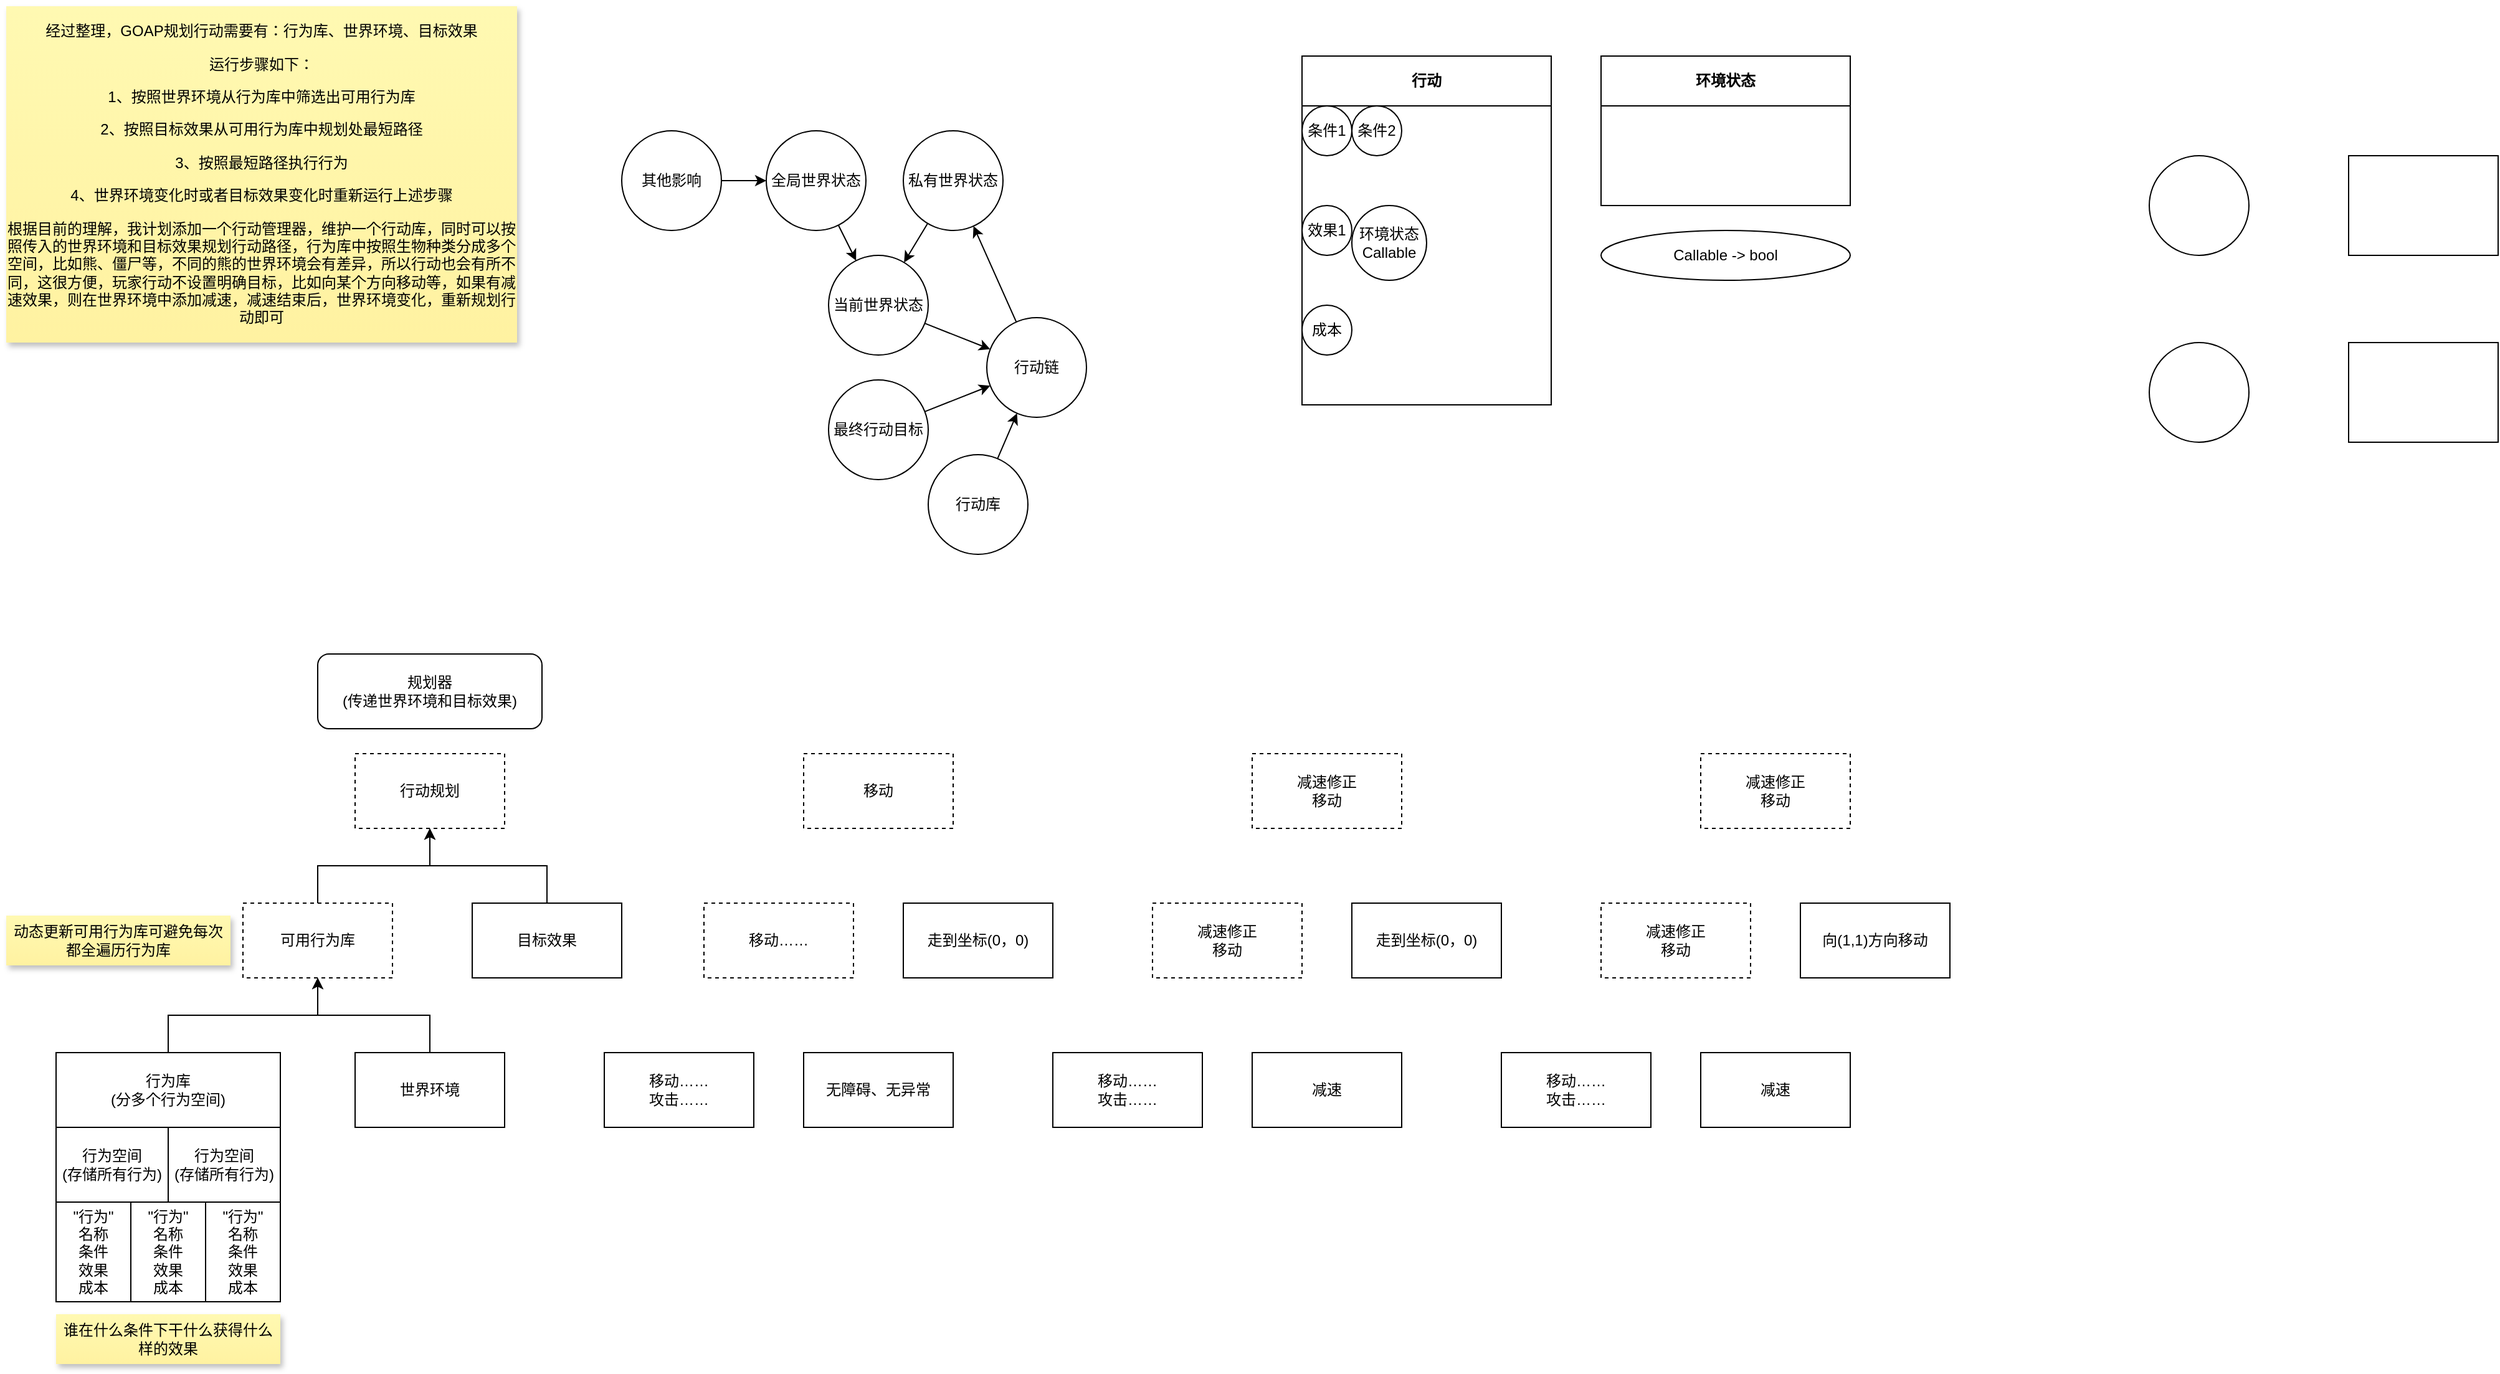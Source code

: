 <mxfile version="26.0.3">
  <diagram name="第 1 页" id="ztpbzlv1TndeiAizWeVI">
    <mxGraphModel dx="1072" dy="653" grid="1" gridSize="10" guides="1" tooltips="1" connect="1" arrows="1" fold="1" page="1" pageScale="1" pageWidth="827" pageHeight="1169" math="0" shadow="0">
      <root>
        <mxCell id="0" />
        <mxCell id="1" parent="0" />
        <mxCell id="7N8fJA937FwxK6IIyWdn-8" style="edgeStyle=orthogonalEdgeStyle;rounded=0;orthogonalLoop=1;jettySize=auto;html=1;exitX=0.5;exitY=0;exitDx=0;exitDy=0;entryX=0.5;entryY=1;entryDx=0;entryDy=0;" parent="1" source="4GTQo5QM6bafJJ9mTJLX-1" target="7N8fJA937FwxK6IIyWdn-5" edge="1">
          <mxGeometry relative="1" as="geometry" />
        </mxCell>
        <mxCell id="4GTQo5QM6bafJJ9mTJLX-1" value="行为库&lt;br&gt;(分多个行为空间)" style="rounded=0;whiteSpace=wrap;html=1;" parent="1" vertex="1">
          <mxGeometry x="80" y="880" width="180" height="60" as="geometry" />
        </mxCell>
        <mxCell id="4GTQo5QM6bafJJ9mTJLX-2" value="&quot;行为&quot;&lt;br&gt;名称&lt;br&gt;条件&lt;br&gt;效果&lt;br&gt;成本" style="rounded=0;whiteSpace=wrap;html=1;" parent="1" vertex="1">
          <mxGeometry x="80" y="1000" width="60" height="80" as="geometry" />
        </mxCell>
        <mxCell id="4GTQo5QM6bafJJ9mTJLX-3" value="规划器&lt;br&gt;&lt;div&gt;(传递世界环境和目标效果)&lt;/div&gt;" style="rounded=1;whiteSpace=wrap;html=1;" parent="1" vertex="1">
          <mxGeometry x="290" y="560" width="180" height="60" as="geometry" />
        </mxCell>
        <mxCell id="4GTQo5QM6bafJJ9mTJLX-4" value="行为空间&lt;div&gt;(存储所有行为)&lt;/div&gt;" style="rounded=0;whiteSpace=wrap;html=1;" parent="1" vertex="1">
          <mxGeometry x="80" y="940" width="90" height="60" as="geometry" />
        </mxCell>
        <mxCell id="4GTQo5QM6bafJJ9mTJLX-5" value="&quot;行为&quot;&lt;br&gt;名称&lt;br&gt;条件&lt;br&gt;效果&lt;br&gt;成本" style="rounded=0;whiteSpace=wrap;html=1;" parent="1" vertex="1">
          <mxGeometry x="140" y="1000" width="60" height="80" as="geometry" />
        </mxCell>
        <mxCell id="4GTQo5QM6bafJJ9mTJLX-6" value="行为空间&lt;div&gt;(存储所有行为)&lt;/div&gt;" style="rounded=0;whiteSpace=wrap;html=1;" parent="1" vertex="1">
          <mxGeometry x="170" y="940" width="90" height="60" as="geometry" />
        </mxCell>
        <mxCell id="4GTQo5QM6bafJJ9mTJLX-7" value="&quot;行为&quot;&lt;br&gt;名称&lt;br&gt;条件&lt;br&gt;效果&lt;br&gt;成本" style="rounded=0;whiteSpace=wrap;html=1;" parent="1" vertex="1">
          <mxGeometry x="200" y="1000" width="60" height="80" as="geometry" />
        </mxCell>
        <mxCell id="7N8fJA937FwxK6IIyWdn-3" value="谁在什么条件下干什么获得什么样的效果" style="shape=note;whiteSpace=wrap;html=1;backgroundOutline=1;fontColor=#000000;darkOpacity=0.05;fillColor=#FFF9B2;strokeColor=none;fillStyle=solid;direction=west;gradientDirection=north;gradientColor=#FFF2A1;shadow=1;size=0;pointerEvents=1;" parent="1" vertex="1">
          <mxGeometry x="80" y="1090" width="180" height="40" as="geometry" />
        </mxCell>
        <mxCell id="7N8fJA937FwxK6IIyWdn-10" style="edgeStyle=orthogonalEdgeStyle;rounded=0;orthogonalLoop=1;jettySize=auto;html=1;exitX=0.5;exitY=0;exitDx=0;exitDy=0;entryX=0.5;entryY=1;entryDx=0;entryDy=0;" parent="1" source="7N8fJA937FwxK6IIyWdn-4" target="7N8fJA937FwxK6IIyWdn-5" edge="1">
          <mxGeometry relative="1" as="geometry" />
        </mxCell>
        <mxCell id="7N8fJA937FwxK6IIyWdn-4" value="世界环境" style="whiteSpace=wrap;html=1;" parent="1" vertex="1">
          <mxGeometry x="320" y="880" width="120" height="60" as="geometry" />
        </mxCell>
        <mxCell id="7N8fJA937FwxK6IIyWdn-12" style="edgeStyle=orthogonalEdgeStyle;rounded=0;orthogonalLoop=1;jettySize=auto;html=1;exitX=0.5;exitY=0;exitDx=0;exitDy=0;entryX=0.5;entryY=1;entryDx=0;entryDy=0;" parent="1" source="7N8fJA937FwxK6IIyWdn-5" target="7N8fJA937FwxK6IIyWdn-7" edge="1">
          <mxGeometry relative="1" as="geometry" />
        </mxCell>
        <mxCell id="7N8fJA937FwxK6IIyWdn-5" value="可用行为库" style="whiteSpace=wrap;html=1;dashed=1;" parent="1" vertex="1">
          <mxGeometry x="230" y="760" width="120" height="60" as="geometry" />
        </mxCell>
        <mxCell id="7N8fJA937FwxK6IIyWdn-11" style="edgeStyle=orthogonalEdgeStyle;rounded=0;orthogonalLoop=1;jettySize=auto;html=1;exitX=0.5;exitY=0;exitDx=0;exitDy=0;entryX=0.5;entryY=1;entryDx=0;entryDy=0;" parent="1" source="7N8fJA937FwxK6IIyWdn-6" target="7N8fJA937FwxK6IIyWdn-7" edge="1">
          <mxGeometry relative="1" as="geometry" />
        </mxCell>
        <mxCell id="7N8fJA937FwxK6IIyWdn-6" value="目标效果" style="whiteSpace=wrap;html=1;" parent="1" vertex="1">
          <mxGeometry x="414" y="760" width="120" height="60" as="geometry" />
        </mxCell>
        <mxCell id="7N8fJA937FwxK6IIyWdn-7" value="行动规划" style="whiteSpace=wrap;html=1;dashed=1;" parent="1" vertex="1">
          <mxGeometry x="320" y="640" width="120" height="60" as="geometry" />
        </mxCell>
        <mxCell id="7N8fJA937FwxK6IIyWdn-13" value="动态更新可用行为库可避免每次都全遍历行为库" style="shape=note;whiteSpace=wrap;html=1;backgroundOutline=1;fontColor=#000000;darkOpacity=0.05;fillColor=#FFF9B2;strokeColor=none;fillStyle=solid;direction=west;gradientDirection=north;gradientColor=#FFF2A1;shadow=1;size=0;pointerEvents=1;" parent="1" vertex="1">
          <mxGeometry x="40" y="770" width="180" height="40" as="geometry" />
        </mxCell>
        <mxCell id="7N8fJA937FwxK6IIyWdn-14" value="移动" style="whiteSpace=wrap;html=1;dashed=1;" parent="1" vertex="1">
          <mxGeometry x="680" y="640" width="120" height="60" as="geometry" />
        </mxCell>
        <mxCell id="7N8fJA937FwxK6IIyWdn-15" value="移动……" style="whiteSpace=wrap;html=1;dashed=1;" parent="1" vertex="1">
          <mxGeometry x="600" y="760" width="120" height="60" as="geometry" />
        </mxCell>
        <mxCell id="7N8fJA937FwxK6IIyWdn-16" value="走到坐标(0，0)" style="whiteSpace=wrap;html=1;" parent="1" vertex="1">
          <mxGeometry x="760" y="760" width="120" height="60" as="geometry" />
        </mxCell>
        <mxCell id="7N8fJA937FwxK6IIyWdn-17" value="无障碍、无异常" style="whiteSpace=wrap;html=1;" parent="1" vertex="1">
          <mxGeometry x="680" y="880" width="120" height="60" as="geometry" />
        </mxCell>
        <mxCell id="7N8fJA937FwxK6IIyWdn-18" value="移动……&lt;br&gt;攻击……" style="whiteSpace=wrap;html=1;" parent="1" vertex="1">
          <mxGeometry x="520" y="880" width="120" height="60" as="geometry" />
        </mxCell>
        <mxCell id="7N8fJA937FwxK6IIyWdn-19" value="减速修正&lt;br&gt;移动" style="whiteSpace=wrap;html=1;dashed=1;" parent="1" vertex="1">
          <mxGeometry x="1040" y="640" width="120" height="60" as="geometry" />
        </mxCell>
        <mxCell id="7N8fJA937FwxK6IIyWdn-20" value="减速修正&lt;br&gt;移动" style="whiteSpace=wrap;html=1;dashed=1;" parent="1" vertex="1">
          <mxGeometry x="960" y="760" width="120" height="60" as="geometry" />
        </mxCell>
        <mxCell id="7N8fJA937FwxK6IIyWdn-21" value="走到坐标(0，0)" style="whiteSpace=wrap;html=1;" parent="1" vertex="1">
          <mxGeometry x="1120" y="760" width="120" height="60" as="geometry" />
        </mxCell>
        <mxCell id="7N8fJA937FwxK6IIyWdn-22" value="减速" style="whiteSpace=wrap;html=1;" parent="1" vertex="1">
          <mxGeometry x="1040" y="880" width="120" height="60" as="geometry" />
        </mxCell>
        <mxCell id="7N8fJA937FwxK6IIyWdn-23" value="移动……&lt;br&gt;攻击……" style="whiteSpace=wrap;html=1;" parent="1" vertex="1">
          <mxGeometry x="880" y="880" width="120" height="60" as="geometry" />
        </mxCell>
        <mxCell id="7N8fJA937FwxK6IIyWdn-25" value="&lt;p data-pm-slice=&quot;1 1 []&quot;&gt;经过整理，GOAP规划行动需要有：行为库、世界环境、目标效果&lt;/p&gt;&lt;p&gt;运行步骤如下：&lt;/p&gt;&lt;p&gt;1、按照世界环境从行为库中筛选出可用行为库&lt;/p&gt;&lt;p&gt;2、按照目标效果从可用行为库中规划处最短路径&lt;/p&gt;&lt;p&gt;3、按照最短路径执行行为&lt;/p&gt;&lt;p&gt;4、世界环境变化时或者目标效果变化时重新运行上述步骤&lt;/p&gt;&lt;p&gt;根据目前的理解，我计划添加一个行动管理器，维护一个行动库，同时可以按照传入的世界环境和目标效果规划行动路径，行为库中按照生物种类分成多个空间，比如熊、僵尸等，不同的熊的世界环境会有差异，所以行动也会有所不同，这很方便，玩家行动不设置明确目标，比如向某个方向移动等，如果有减速效果，则在世界环境中添加减速，减速结束后，世界环境变化，重新规划行动即可&lt;/p&gt;" style="shape=note;whiteSpace=wrap;html=1;backgroundOutline=1;fontColor=#000000;darkOpacity=0.05;fillColor=#FFF9B2;strokeColor=none;fillStyle=solid;direction=west;gradientDirection=north;gradientColor=#FFF2A1;shadow=1;size=0;pointerEvents=1;" parent="1" vertex="1">
          <mxGeometry x="40" y="40" width="410" height="270" as="geometry" />
        </mxCell>
        <mxCell id="7N8fJA937FwxK6IIyWdn-26" value="减速修正&lt;br&gt;移动" style="whiteSpace=wrap;html=1;dashed=1;" parent="1" vertex="1">
          <mxGeometry x="1400" y="640" width="120" height="60" as="geometry" />
        </mxCell>
        <mxCell id="7N8fJA937FwxK6IIyWdn-27" value="减速修正&lt;br&gt;移动" style="whiteSpace=wrap;html=1;dashed=1;" parent="1" vertex="1">
          <mxGeometry x="1320" y="760" width="120" height="60" as="geometry" />
        </mxCell>
        <mxCell id="7N8fJA937FwxK6IIyWdn-28" value="向(1,1)方向移动" style="whiteSpace=wrap;html=1;" parent="1" vertex="1">
          <mxGeometry x="1480" y="760" width="120" height="60" as="geometry" />
        </mxCell>
        <mxCell id="7N8fJA937FwxK6IIyWdn-29" value="减速" style="whiteSpace=wrap;html=1;" parent="1" vertex="1">
          <mxGeometry x="1400" y="880" width="120" height="60" as="geometry" />
        </mxCell>
        <mxCell id="7N8fJA937FwxK6IIyWdn-30" value="移动……&lt;br&gt;攻击……" style="whiteSpace=wrap;html=1;" parent="1" vertex="1">
          <mxGeometry x="1240" y="880" width="120" height="60" as="geometry" />
        </mxCell>
        <mxCell id="7N8fJA937FwxK6IIyWdn-38" value="全局世界状态" style="ellipse;whiteSpace=wrap;html=1;" parent="1" vertex="1">
          <mxGeometry x="650" y="140" width="80" height="80" as="geometry" />
        </mxCell>
        <mxCell id="7N8fJA937FwxK6IIyWdn-39" value="私有世界状态" style="ellipse;whiteSpace=wrap;html=1;" parent="1" vertex="1">
          <mxGeometry x="760" y="140" width="80" height="80" as="geometry" />
        </mxCell>
        <mxCell id="7N8fJA937FwxK6IIyWdn-40" value="当前世界状态" style="ellipse;whiteSpace=wrap;html=1;" parent="1" vertex="1">
          <mxGeometry x="700" y="240" width="80" height="80" as="geometry" />
        </mxCell>
        <mxCell id="7N8fJA937FwxK6IIyWdn-42" value="" style="edgeStyle=none;orthogonalLoop=1;jettySize=auto;html=1;rounded=0;" parent="1" source="7N8fJA937FwxK6IIyWdn-38" target="7N8fJA937FwxK6IIyWdn-40" edge="1">
          <mxGeometry width="80" relative="1" as="geometry">
            <mxPoint x="970" y="240" as="sourcePoint" />
            <mxPoint x="1050" y="240" as="targetPoint" />
            <Array as="points" />
          </mxGeometry>
        </mxCell>
        <mxCell id="7N8fJA937FwxK6IIyWdn-43" value="" style="edgeStyle=none;orthogonalLoop=1;jettySize=auto;html=1;rounded=0;" parent="1" source="7N8fJA937FwxK6IIyWdn-39" target="7N8fJA937FwxK6IIyWdn-40" edge="1">
          <mxGeometry width="80" relative="1" as="geometry">
            <mxPoint x="890" y="230" as="sourcePoint" />
            <mxPoint x="970" y="230" as="targetPoint" />
            <Array as="points" />
          </mxGeometry>
        </mxCell>
        <mxCell id="7N8fJA937FwxK6IIyWdn-45" value="其他影响" style="ellipse;whiteSpace=wrap;html=1;" parent="1" vertex="1">
          <mxGeometry x="534" y="140" width="80" height="80" as="geometry" />
        </mxCell>
        <mxCell id="7N8fJA937FwxK6IIyWdn-46" value="" style="edgeStyle=none;orthogonalLoop=1;jettySize=auto;html=1;rounded=0;" parent="1" source="7N8fJA937FwxK6IIyWdn-45" target="7N8fJA937FwxK6IIyWdn-38" edge="1">
          <mxGeometry width="80" relative="1" as="geometry">
            <mxPoint x="650" y="80" as="sourcePoint" />
            <mxPoint x="730" y="80" as="targetPoint" />
            <Array as="points" />
          </mxGeometry>
        </mxCell>
        <mxCell id="7N8fJA937FwxK6IIyWdn-47" value="最终行动目标" style="ellipse;whiteSpace=wrap;html=1;" parent="1" vertex="1">
          <mxGeometry x="700" y="340" width="80" height="80" as="geometry" />
        </mxCell>
        <mxCell id="7N8fJA937FwxK6IIyWdn-49" value="行动链" style="ellipse;whiteSpace=wrap;html=1;" parent="1" vertex="1">
          <mxGeometry x="827" y="290" width="80" height="80" as="geometry" />
        </mxCell>
        <mxCell id="7N8fJA937FwxK6IIyWdn-50" value="" style="edgeStyle=none;orthogonalLoop=1;jettySize=auto;html=1;rounded=0;" parent="1" source="7N8fJA937FwxK6IIyWdn-40" target="7N8fJA937FwxK6IIyWdn-49" edge="1">
          <mxGeometry width="80" relative="1" as="geometry">
            <mxPoint x="910" y="240" as="sourcePoint" />
            <mxPoint x="990" y="240" as="targetPoint" />
            <Array as="points" />
          </mxGeometry>
        </mxCell>
        <mxCell id="7N8fJA937FwxK6IIyWdn-51" value="" style="edgeStyle=none;orthogonalLoop=1;jettySize=auto;html=1;rounded=0;" parent="1" source="7N8fJA937FwxK6IIyWdn-47" target="7N8fJA937FwxK6IIyWdn-49" edge="1">
          <mxGeometry width="80" relative="1" as="geometry">
            <mxPoint x="820" y="390" as="sourcePoint" />
            <mxPoint x="900" y="390" as="targetPoint" />
            <Array as="points" />
          </mxGeometry>
        </mxCell>
        <mxCell id="7N8fJA937FwxK6IIyWdn-52" value="行动库" style="ellipse;whiteSpace=wrap;html=1;" parent="1" vertex="1">
          <mxGeometry x="780" y="400" width="80" height="80" as="geometry" />
        </mxCell>
        <mxCell id="7N8fJA937FwxK6IIyWdn-53" value="" style="edgeStyle=none;orthogonalLoop=1;jettySize=auto;html=1;rounded=0;" parent="1" source="7N8fJA937FwxK6IIyWdn-52" target="7N8fJA937FwxK6IIyWdn-49" edge="1">
          <mxGeometry width="80" relative="1" as="geometry">
            <mxPoint x="960" y="390" as="sourcePoint" />
            <mxPoint x="1040" y="390" as="targetPoint" />
            <Array as="points" />
          </mxGeometry>
        </mxCell>
        <mxCell id="7N8fJA937FwxK6IIyWdn-54" value="" style="edgeStyle=none;orthogonalLoop=1;jettySize=auto;html=1;rounded=0;" parent="1" source="7N8fJA937FwxK6IIyWdn-49" target="7N8fJA937FwxK6IIyWdn-39" edge="1">
          <mxGeometry width="80" relative="1" as="geometry">
            <mxPoint x="900" y="220" as="sourcePoint" />
            <mxPoint x="980" y="220" as="targetPoint" />
            <Array as="points" />
          </mxGeometry>
        </mxCell>
        <mxCell id="OdeeGB7fIttDKXOStnM0-2" value="行动" style="swimlane;whiteSpace=wrap;html=1;startSize=40;" parent="1" vertex="1">
          <mxGeometry x="1080" y="80" width="200" height="280" as="geometry" />
        </mxCell>
        <mxCell id="OdeeGB7fIttDKXOStnM0-4" value="条件1" style="ellipse;whiteSpace=wrap;html=1;" parent="OdeeGB7fIttDKXOStnM0-2" vertex="1">
          <mxGeometry y="40" width="40" height="40" as="geometry" />
        </mxCell>
        <mxCell id="OdeeGB7fIttDKXOStnM0-5" value="效果1" style="ellipse;whiteSpace=wrap;html=1;" parent="OdeeGB7fIttDKXOStnM0-2" vertex="1">
          <mxGeometry y="120" width="40" height="40" as="geometry" />
        </mxCell>
        <mxCell id="OdeeGB7fIttDKXOStnM0-6" value="条件2" style="ellipse;whiteSpace=wrap;html=1;" parent="OdeeGB7fIttDKXOStnM0-2" vertex="1">
          <mxGeometry x="40" y="40" width="40" height="40" as="geometry" />
        </mxCell>
        <mxCell id="OdeeGB7fIttDKXOStnM0-7" value="成本" style="ellipse;whiteSpace=wrap;html=1;" parent="OdeeGB7fIttDKXOStnM0-2" vertex="1">
          <mxGeometry y="200" width="40" height="40" as="geometry" />
        </mxCell>
        <mxCell id="28Hz7f1aDfR1WRUMnI_M-3" value="环境状态&lt;br&gt;Callable" style="ellipse;whiteSpace=wrap;html=1;" parent="OdeeGB7fIttDKXOStnM0-2" vertex="1">
          <mxGeometry x="40" y="120" width="60" height="60" as="geometry" />
        </mxCell>
        <mxCell id="OdeeGB7fIttDKXOStnM0-9" value="环境状态" style="swimlane;whiteSpace=wrap;html=1;startSize=40;" parent="1" vertex="1">
          <mxGeometry x="1320" y="80" width="200" height="120" as="geometry" />
        </mxCell>
        <mxCell id="OdeeGB7fIttDKXOStnM0-12" value="Callable -&amp;gt; bool" style="ellipse;whiteSpace=wrap;html=1;" parent="1" vertex="1">
          <mxGeometry x="1320" y="220" width="200" height="40" as="geometry" />
        </mxCell>
        <mxCell id="SqAkDnnTAmCSsh7GlRVh-1" value="" style="ellipse;whiteSpace=wrap;html=1;" vertex="1" parent="1">
          <mxGeometry x="1760" y="160" width="80" height="80" as="geometry" />
        </mxCell>
        <mxCell id="SqAkDnnTAmCSsh7GlRVh-2" value="" style="rounded=0;whiteSpace=wrap;html=1;" vertex="1" parent="1">
          <mxGeometry x="1920" y="160" width="120" height="80" as="geometry" />
        </mxCell>
        <mxCell id="SqAkDnnTAmCSsh7GlRVh-3" value="" style="ellipse;whiteSpace=wrap;html=1;" vertex="1" parent="1">
          <mxGeometry x="1760" y="310" width="80" height="80" as="geometry" />
        </mxCell>
        <mxCell id="SqAkDnnTAmCSsh7GlRVh-4" value="" style="rounded=0;whiteSpace=wrap;html=1;" vertex="1" parent="1">
          <mxGeometry x="1920" y="310" width="120" height="80" as="geometry" />
        </mxCell>
      </root>
    </mxGraphModel>
  </diagram>
</mxfile>
